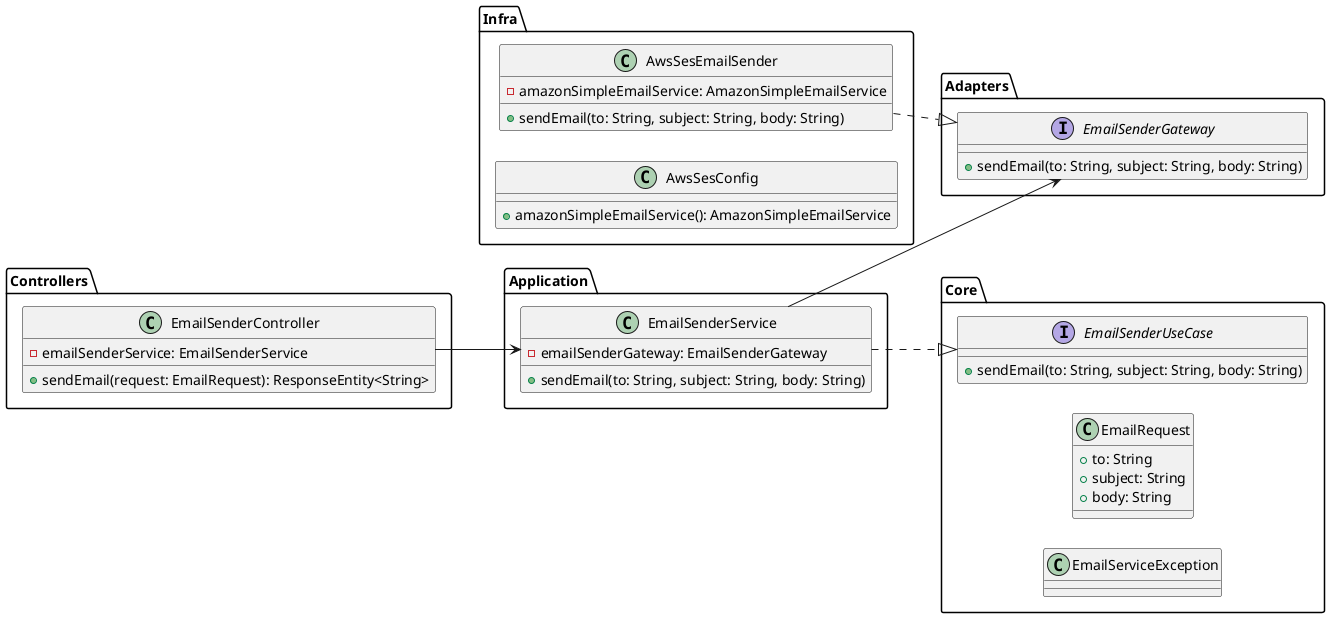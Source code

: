 @startuml
left to right direction
skinparam nodesep 30
package "Core" {
  interface EmailSenderUseCase {
    + sendEmail(to: String, subject: String, body: String)
  }
  class EmailRequest {
    + to: String
    + subject: String
    + body: String
  }
  class EmailServiceException
}

package "Application" {
  class EmailSenderService {
    - emailSenderGateway: EmailSenderGateway
    + sendEmail(to: String, subject: String, body: String)
  }
}

package "Adapters" {
  interface EmailSenderGateway {
    + sendEmail(to: String, subject: String, body: String)
  }
}

package "Infra" {
  class AwsSesEmailSender {
    - amazonSimpleEmailService: AmazonSimpleEmailService
    + sendEmail(to: String, subject: String, body: String)
  }
  class AwsSesConfig {
    + amazonSimpleEmailService(): AmazonSimpleEmailService
  }
}

package "Controllers" {
  class EmailSenderController {
    - emailSenderService: EmailSenderService
    + sendEmail(request: EmailRequest): ResponseEntity<String>
  }
}

EmailSenderService ..|> EmailSenderUseCase
AwsSesEmailSender ..|> EmailSenderGateway
EmailSenderService --> EmailSenderGateway
EmailSenderController --> EmailSenderService
@enduml